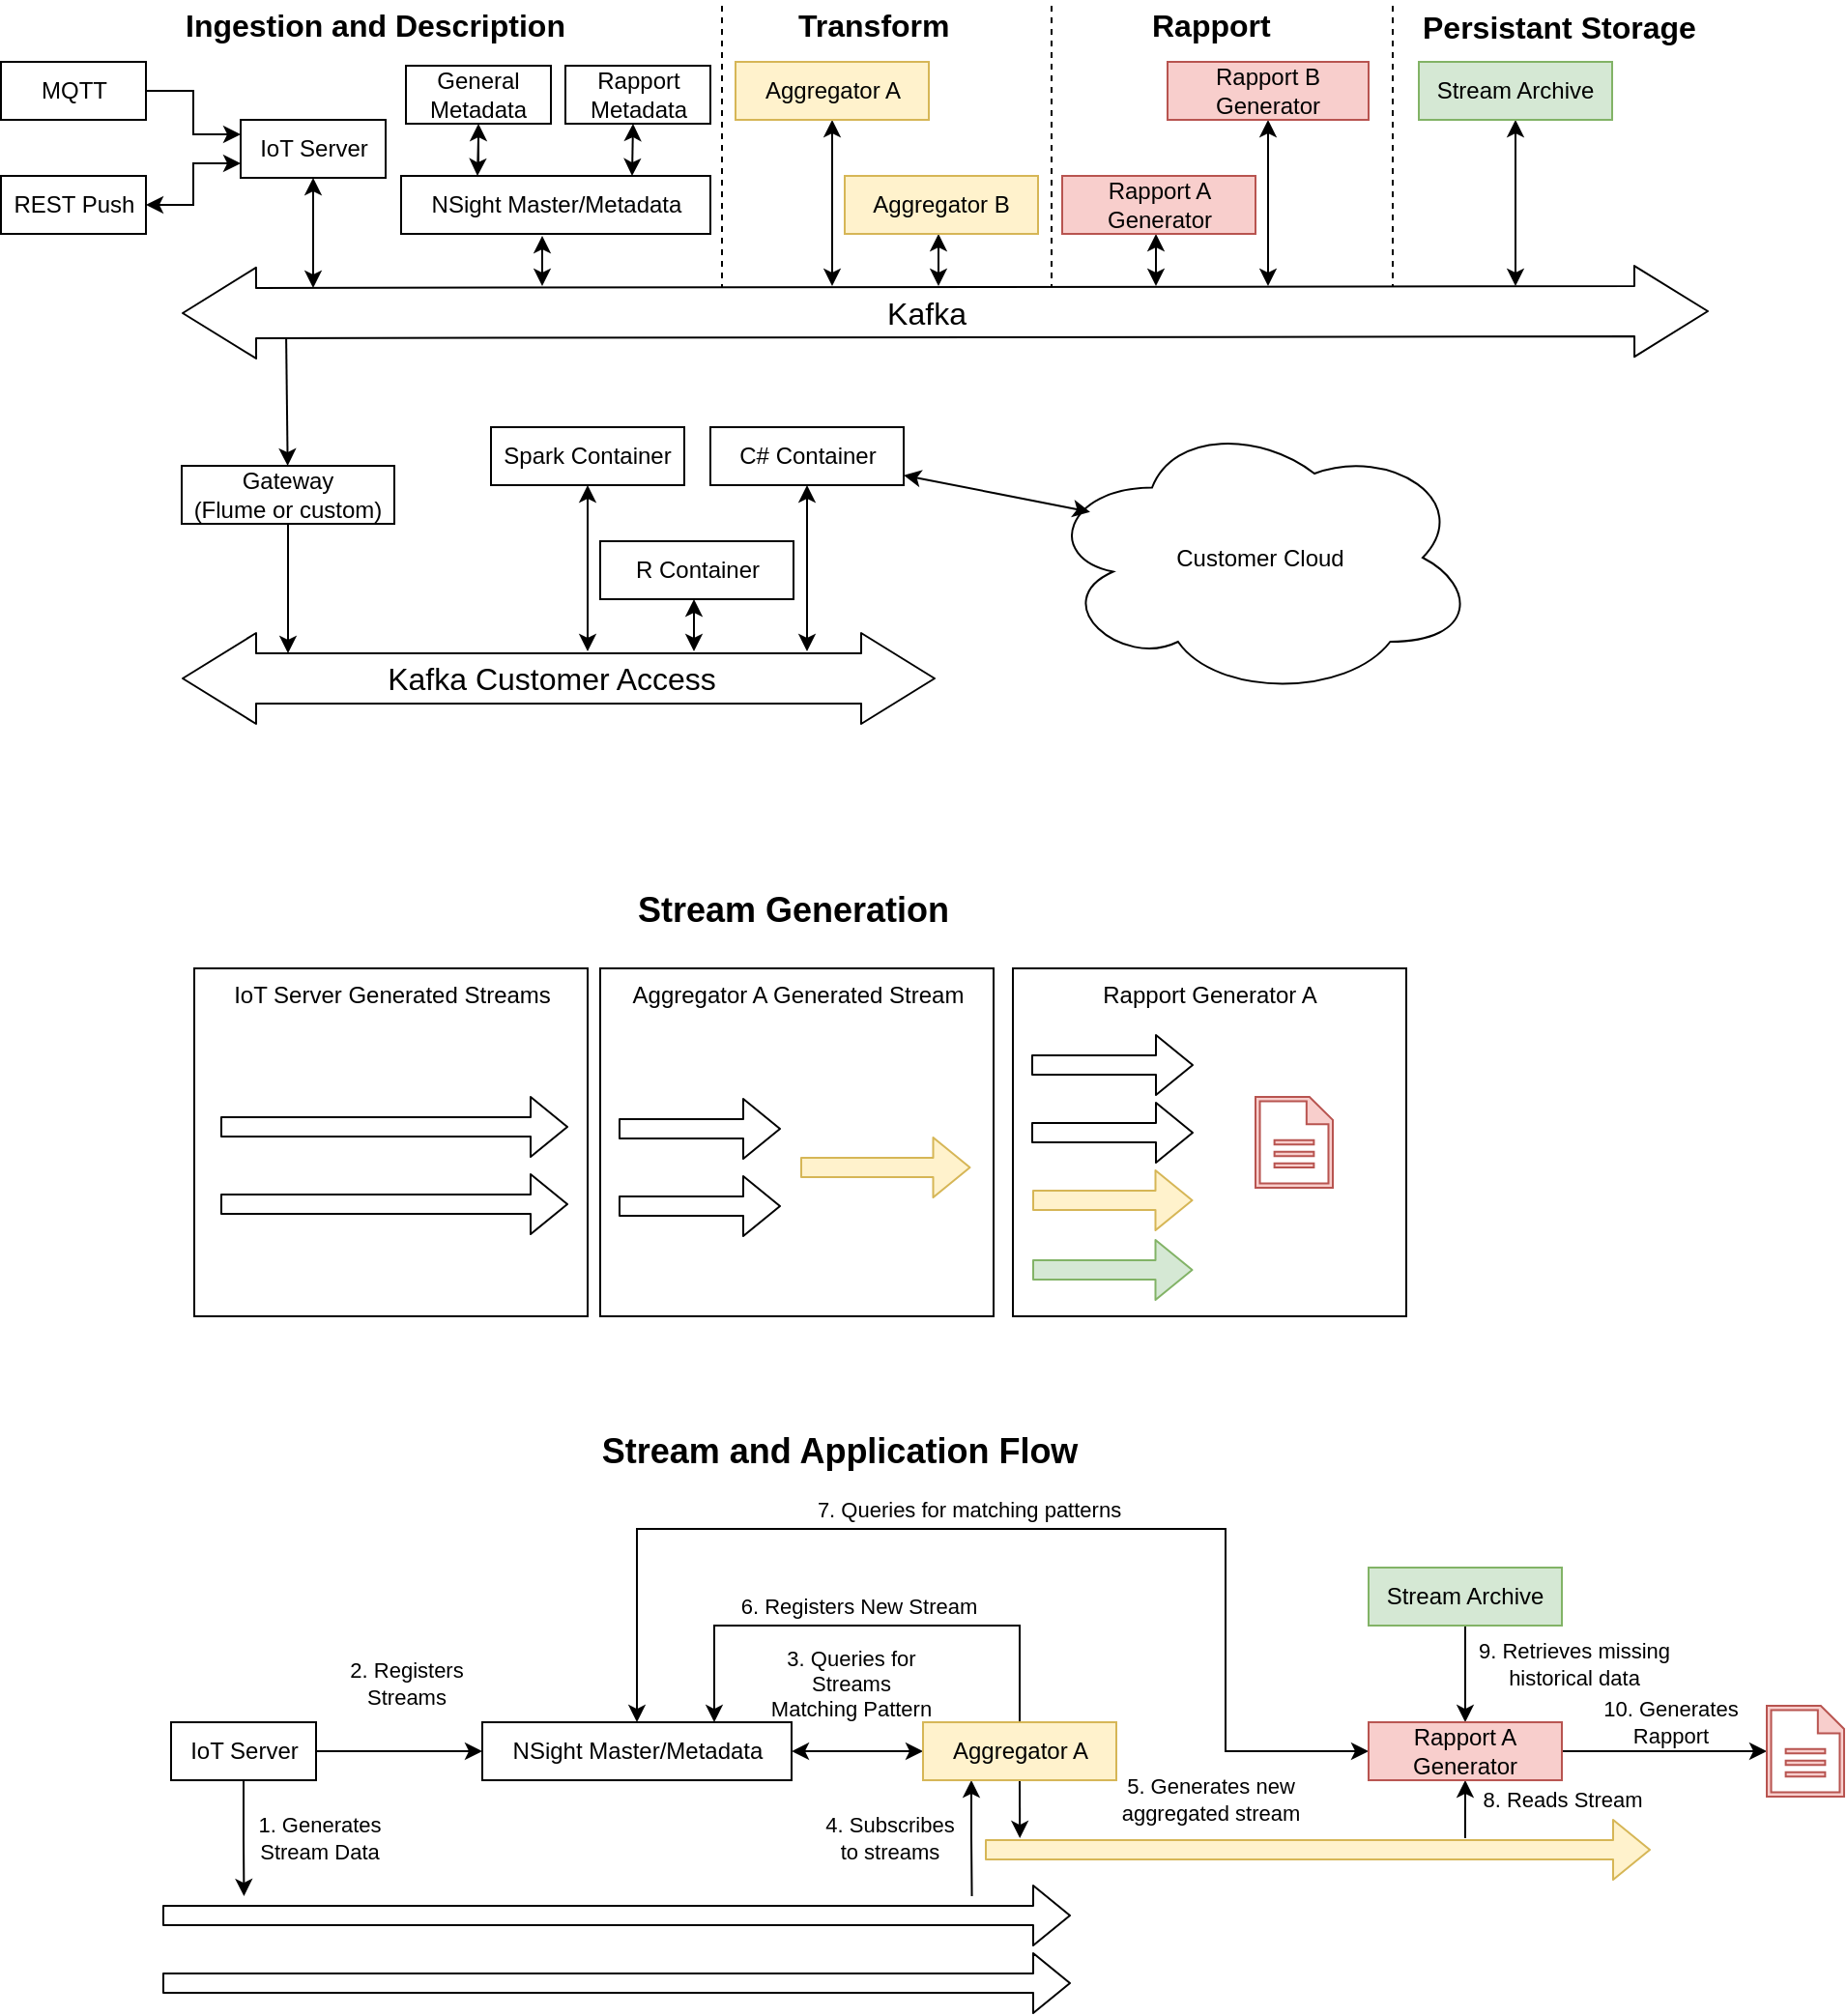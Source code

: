 <mxfile version="13.6.5">
    <diagram id="y07rfgUSt7vhjbyS16Ti" name="Page-1">
        <mxGraphModel dx="1191" dy="724" grid="1" gridSize="10" guides="1" tooltips="1" connect="1" arrows="1" fold="1" page="1" pageScale="1" pageWidth="827" pageHeight="1169" math="0" shadow="0">
            <root>
                <mxCell id="0"/>
                <mxCell id="1" parent="0"/>
                <mxCell id="PLT5M9D-RfHDKuC77rMl-66" value="" style="endArrow=none;dashed=1;html=1;" parent="1" edge="1">
                    <mxGeometry width="50" height="50" relative="1" as="geometry">
                        <mxPoint x="796.5" y="217" as="sourcePoint"/>
                        <mxPoint x="796.5" y="50" as="targetPoint"/>
                    </mxGeometry>
                </mxCell>
                <mxCell id="PLT5M9D-RfHDKuC77rMl-34" value="" style="endArrow=none;dashed=1;html=1;" parent="1" edge="1">
                    <mxGeometry width="50" height="50" relative="1" as="geometry">
                        <mxPoint x="620" y="217" as="sourcePoint"/>
                        <mxPoint x="620" y="50" as="targetPoint"/>
                    </mxGeometry>
                </mxCell>
                <mxCell id="PLT5M9D-RfHDKuC77rMl-53" value="IoT Server Generated Streams" style="rounded=0;whiteSpace=wrap;html=1;align=center;verticalAlign=top;" parent="1" vertex="1">
                    <mxGeometry x="176.5" y="550" width="203.5" height="180" as="geometry"/>
                </mxCell>
                <mxCell id="PLT5M9D-RfHDKuC77rMl-41" value="" style="endArrow=classic;html=1;" parent="1" target="PLT5M9D-RfHDKuC77rMl-38" edge="1">
                    <mxGeometry width="50" height="50" relative="1" as="geometry">
                        <mxPoint x="224" y="220" as="sourcePoint"/>
                        <mxPoint x="250" y="230" as="targetPoint"/>
                    </mxGeometry>
                </mxCell>
                <mxCell id="PLT5M9D-RfHDKuC77rMl-2" value="" style="endArrow=none;dashed=1;html=1;" parent="1" edge="1">
                    <mxGeometry width="50" height="50" relative="1" as="geometry">
                        <mxPoint x="449.5" y="217" as="sourcePoint"/>
                        <mxPoint x="449.5" y="50" as="targetPoint"/>
                    </mxGeometry>
                </mxCell>
                <mxCell id="PLT5M9D-RfHDKuC77rMl-4" value="" style="shape=flexArrow;endArrow=classic;startArrow=classic;html=1;fillColor=#ffffff;startWidth=20;startSize=12.33;width=26;endWidth=20;endSize=12.33;" parent="1" edge="1">
                    <mxGeometry width="50" height="50" relative="1" as="geometry">
                        <mxPoint x="170" y="211" as="sourcePoint"/>
                        <mxPoint x="960" y="210" as="targetPoint"/>
                    </mxGeometry>
                </mxCell>
                <mxCell id="PLT5M9D-RfHDKuC77rMl-5" value="&lt;font style=&quot;font-size: 16px&quot;&gt;Kafka&lt;/font&gt;" style="text;html=1;resizable=0;points=[];align=center;verticalAlign=middle;labelBackgroundColor=#ffffff;" parent="PLT5M9D-RfHDKuC77rMl-4" vertex="1" connectable="0">
                    <mxGeometry x="-0.289" y="-6" relative="1" as="geometry">
                        <mxPoint x="104" y="-6" as="offset"/>
                    </mxGeometry>
                </mxCell>
                <mxCell id="PLT5M9D-RfHDKuC77rMl-6" style="edgeStyle=orthogonalEdgeStyle;rounded=0;html=1;exitX=1;exitY=0.5;entryX=0;entryY=0.25;jettySize=auto;orthogonalLoop=1;" parent="1" source="PLT5M9D-RfHDKuC77rMl-7" target="PLT5M9D-RfHDKuC77rMl-11" edge="1">
                    <mxGeometry relative="1" as="geometry"/>
                </mxCell>
                <mxCell id="PLT5M9D-RfHDKuC77rMl-7" value="MQTT" style="rounded=0;whiteSpace=wrap;html=1;" parent="1" vertex="1">
                    <mxGeometry x="76.5" y="81" width="75" height="30" as="geometry"/>
                </mxCell>
                <mxCell id="PLT5M9D-RfHDKuC77rMl-8" style="edgeStyle=orthogonalEdgeStyle;rounded=0;html=1;exitX=1;exitY=0.5;entryX=0;entryY=0.75;jettySize=auto;orthogonalLoop=1;startArrow=classic;startFill=1;" parent="1" source="PLT5M9D-RfHDKuC77rMl-9" target="PLT5M9D-RfHDKuC77rMl-11" edge="1">
                    <mxGeometry relative="1" as="geometry"/>
                </mxCell>
                <mxCell id="PLT5M9D-RfHDKuC77rMl-9" value="REST Push" style="rounded=0;whiteSpace=wrap;html=1;" parent="1" vertex="1">
                    <mxGeometry x="76.5" y="140" width="75" height="30" as="geometry"/>
                </mxCell>
                <mxCell id="PLT5M9D-RfHDKuC77rMl-10" style="edgeStyle=none;rounded=0;orthogonalLoop=1;jettySize=auto;html=1;exitX=0.5;exitY=1;exitDx=0;exitDy=0;startArrow=classic;startFill=1;" parent="1" source="PLT5M9D-RfHDKuC77rMl-11" edge="1">
                    <mxGeometry relative="1" as="geometry">
                        <mxPoint x="238" y="198" as="targetPoint"/>
                    </mxGeometry>
                </mxCell>
                <mxCell id="PLT5M9D-RfHDKuC77rMl-11" value="IoT Server" style="rounded=0;whiteSpace=wrap;html=1;" parent="1" vertex="1">
                    <mxGeometry x="200.5" y="111" width="75" height="30" as="geometry"/>
                </mxCell>
                <mxCell id="PLT5M9D-RfHDKuC77rMl-13" value="&lt;div style=&quot;text-align: center&quot;&gt;&lt;span style=&quot;font-size: 16px&quot;&gt;Ingestion and Description&lt;/span&gt;&lt;/div&gt;" style="text;html=1;resizable=0;points=[];autosize=1;align=left;verticalAlign=top;spacingTop=-4;fontStyle=1" parent="1" vertex="1">
                    <mxGeometry x="170" y="50" width="210" height="20" as="geometry"/>
                </mxCell>
                <mxCell id="PLT5M9D-RfHDKuC77rMl-14" value="&lt;div style=&quot;text-align: center&quot;&gt;&lt;span style=&quot;font-size: 16px&quot;&gt;Transform&lt;/span&gt;&lt;/div&gt;" style="text;html=1;resizable=0;points=[];autosize=1;align=left;verticalAlign=top;spacingTop=-4;fontStyle=1" parent="1" vertex="1">
                    <mxGeometry x="486.5" y="50" width="90" height="20" as="geometry"/>
                </mxCell>
                <mxCell id="PLT5M9D-RfHDKuC77rMl-15" value="General Metadata" style="rounded=0;whiteSpace=wrap;html=1;" parent="1" vertex="1">
                    <mxGeometry x="286" y="83" width="75" height="30" as="geometry"/>
                </mxCell>
                <mxCell id="PLT5M9D-RfHDKuC77rMl-17" value="NSight Master/Metadata" style="rounded=0;whiteSpace=wrap;html=1;" parent="1" vertex="1">
                    <mxGeometry x="283.5" y="140" width="160" height="30" as="geometry"/>
                </mxCell>
                <mxCell id="PLT5M9D-RfHDKuC77rMl-18" style="edgeStyle=orthogonalEdgeStyle;rounded=0;html=1;jettySize=auto;orthogonalLoop=1;startArrow=classic;startFill=1;endArrow=classic;endFill=1;" parent="1" edge="1">
                    <mxGeometry relative="1" as="geometry">
                        <mxPoint x="356.5" y="197" as="targetPoint"/>
                        <mxPoint x="356.5" y="171" as="sourcePoint"/>
                    </mxGeometry>
                </mxCell>
                <mxCell id="PLT5M9D-RfHDKuC77rMl-20" style="edgeStyle=orthogonalEdgeStyle;rounded=0;html=1;exitX=0.5;exitY=1;startArrow=classic;startFill=1;jettySize=auto;orthogonalLoop=1;" parent="1" source="PLT5M9D-RfHDKuC77rMl-21" edge="1">
                    <mxGeometry relative="1" as="geometry">
                        <mxPoint x="506.5" y="197" as="targetPoint"/>
                    </mxGeometry>
                </mxCell>
                <mxCell id="PLT5M9D-RfHDKuC77rMl-21" value="Aggregator A" style="rounded=0;whiteSpace=wrap;html=1;fillColor=#fff2cc;strokeColor=#d6b656;" parent="1" vertex="1">
                    <mxGeometry x="456.5" y="81" width="100" height="30" as="geometry"/>
                </mxCell>
                <mxCell id="PLT5M9D-RfHDKuC77rMl-22" style="edgeStyle=orthogonalEdgeStyle;rounded=0;html=1;exitX=0.5;exitY=1;startArrow=classic;startFill=1;jettySize=auto;orthogonalLoop=1;" parent="1" edge="1">
                    <mxGeometry relative="1" as="geometry">
                        <mxPoint x="561.5" y="197" as="targetPoint"/>
                        <mxPoint x="561.5" y="170" as="sourcePoint"/>
                    </mxGeometry>
                </mxCell>
                <mxCell id="PLT5M9D-RfHDKuC77rMl-23" value="Aggregator B" style="rounded=0;whiteSpace=wrap;html=1;fillColor=#fff2cc;strokeColor=#d6b656;" parent="1" vertex="1">
                    <mxGeometry x="513" y="140" width="100" height="30" as="geometry"/>
                </mxCell>
                <mxCell id="PLT5M9D-RfHDKuC77rMl-27" style="edgeStyle=orthogonalEdgeStyle;rounded=0;html=1;exitX=0.5;exitY=1;startArrow=classic;startFill=1;jettySize=auto;orthogonalLoop=1;" parent="1" edge="1">
                    <mxGeometry relative="1" as="geometry">
                        <mxPoint x="674" y="197" as="targetPoint"/>
                        <mxPoint x="674" y="170" as="sourcePoint"/>
                    </mxGeometry>
                </mxCell>
                <mxCell id="PLT5M9D-RfHDKuC77rMl-28" value="Rapport A Generator" style="rounded=0;whiteSpace=wrap;html=1;fillColor=#f8cecc;strokeColor=#b85450;" parent="1" vertex="1">
                    <mxGeometry x="625.5" y="140" width="100" height="30" as="geometry"/>
                </mxCell>
                <mxCell id="PLT5M9D-RfHDKuC77rMl-29" style="edgeStyle=orthogonalEdgeStyle;rounded=0;html=1;startArrow=classic;startFill=1;jettySize=auto;orthogonalLoop=1;exitX=0.5;exitY=1;exitDx=0;exitDy=0;" parent="1" source="PLT5M9D-RfHDKuC77rMl-30" edge="1">
                    <mxGeometry relative="1" as="geometry">
                        <mxPoint x="732" y="197" as="targetPoint"/>
                        <mxPoint x="790" y="150" as="sourcePoint"/>
                    </mxGeometry>
                </mxCell>
                <mxCell id="PLT5M9D-RfHDKuC77rMl-30" value="Rapport B Generator" style="rounded=0;whiteSpace=wrap;html=1;fillColor=#f8cecc;strokeColor=#b85450;" parent="1" vertex="1">
                    <mxGeometry x="680" y="81" width="104" height="30" as="geometry"/>
                </mxCell>
                <mxCell id="PLT5M9D-RfHDKuC77rMl-33" style="edgeStyle=orthogonalEdgeStyle;rounded=0;html=1;jettySize=auto;orthogonalLoop=1;startArrow=classic;startFill=1;endArrow=classic;endFill=1;" parent="1" source="PLT5M9D-RfHDKuC77rMl-15" edge="1">
                    <mxGeometry relative="1" as="geometry">
                        <mxPoint x="323" y="140" as="targetPoint"/>
                        <mxPoint x="322.5" y="112" as="sourcePoint"/>
                    </mxGeometry>
                </mxCell>
                <mxCell id="PLT5M9D-RfHDKuC77rMl-35" value="&lt;div style=&quot;text-align: center&quot;&gt;&lt;span style=&quot;font-size: 16px&quot;&gt;Rapport&lt;/span&gt;&lt;/div&gt;" style="text;html=1;resizable=0;points=[];autosize=1;align=left;verticalAlign=top;spacingTop=-4;fontStyle=1" parent="1" vertex="1">
                    <mxGeometry x="670" y="50" width="80" height="20" as="geometry"/>
                </mxCell>
                <mxCell id="PLT5M9D-RfHDKuC77rMl-36" value="" style="shape=flexArrow;endArrow=classic;startArrow=classic;html=1;fillColor=#ffffff;startWidth=20;startSize=12.33;width=26;endWidth=20;endSize=12.33;" parent="1" edge="1">
                    <mxGeometry width="50" height="50" relative="1" as="geometry">
                        <mxPoint x="170" y="400" as="sourcePoint"/>
                        <mxPoint x="560" y="400" as="targetPoint"/>
                    </mxGeometry>
                </mxCell>
                <mxCell id="PLT5M9D-RfHDKuC77rMl-37" value="&lt;span style=&quot;font-size: 16px&quot;&gt;Kafka Customer Access&lt;/span&gt;" style="text;html=1;resizable=0;points=[];align=center;verticalAlign=middle;labelBackgroundColor=#ffffff;" parent="PLT5M9D-RfHDKuC77rMl-36" vertex="1" connectable="0">
                    <mxGeometry x="-0.289" y="-6" relative="1" as="geometry">
                        <mxPoint x="52" y="-6" as="offset"/>
                    </mxGeometry>
                </mxCell>
                <mxCell id="PLT5M9D-RfHDKuC77rMl-38" value="Gateway&lt;br&gt;(Flume or custom)" style="rounded=0;whiteSpace=wrap;html=1;" parent="1" vertex="1">
                    <mxGeometry x="170" y="290" width="110" height="30" as="geometry"/>
                </mxCell>
                <mxCell id="PLT5M9D-RfHDKuC77rMl-42" value="" style="endArrow=classic;html=1;" parent="1" source="PLT5M9D-RfHDKuC77rMl-38" edge="1">
                    <mxGeometry width="50" height="50" relative="1" as="geometry">
                        <mxPoint x="225" y="327" as="sourcePoint"/>
                        <mxPoint x="225" y="387" as="targetPoint"/>
                    </mxGeometry>
                </mxCell>
                <mxCell id="PLT5M9D-RfHDKuC77rMl-43" style="edgeStyle=orthogonalEdgeStyle;rounded=0;html=1;exitX=0.5;exitY=1;startArrow=classic;startFill=1;jettySize=auto;orthogonalLoop=1;" parent="1" source="PLT5M9D-RfHDKuC77rMl-44" edge="1">
                    <mxGeometry relative="1" as="geometry">
                        <mxPoint x="380" y="386" as="targetPoint"/>
                    </mxGeometry>
                </mxCell>
                <mxCell id="PLT5M9D-RfHDKuC77rMl-44" value="Spark Container" style="rounded=0;whiteSpace=wrap;html=1;" parent="1" vertex="1">
                    <mxGeometry x="330" y="270" width="100" height="30" as="geometry"/>
                </mxCell>
                <mxCell id="PLT5M9D-RfHDKuC77rMl-45" style="edgeStyle=orthogonalEdgeStyle;rounded=0;html=1;exitX=0.5;exitY=1;startArrow=classic;startFill=1;jettySize=auto;orthogonalLoop=1;" parent="1" edge="1">
                    <mxGeometry relative="1" as="geometry">
                        <mxPoint x="435" y="386" as="targetPoint"/>
                        <mxPoint x="435" y="359" as="sourcePoint"/>
                    </mxGeometry>
                </mxCell>
                <mxCell id="PLT5M9D-RfHDKuC77rMl-46" value="R Container" style="rounded=0;whiteSpace=wrap;html=1;" parent="1" vertex="1">
                    <mxGeometry x="386.5" y="329" width="100" height="30" as="geometry"/>
                </mxCell>
                <mxCell id="PLT5M9D-RfHDKuC77rMl-47" style="edgeStyle=orthogonalEdgeStyle;rounded=0;html=1;exitX=0.5;exitY=1;startArrow=classic;startFill=1;jettySize=auto;orthogonalLoop=1;" parent="1" source="PLT5M9D-RfHDKuC77rMl-48" edge="1">
                    <mxGeometry relative="1" as="geometry">
                        <mxPoint x="493.5" y="386" as="targetPoint"/>
                    </mxGeometry>
                </mxCell>
                <mxCell id="PLT5M9D-RfHDKuC77rMl-48" value="C# Container" style="rounded=0;whiteSpace=wrap;html=1;" parent="1" vertex="1">
                    <mxGeometry x="443.5" y="270" width="100" height="30" as="geometry"/>
                </mxCell>
                <mxCell id="PLT5M9D-RfHDKuC77rMl-49" value="Customer Cloud" style="ellipse;shape=cloud;whiteSpace=wrap;html=1;" parent="1" vertex="1">
                    <mxGeometry x="616" y="265" width="224" height="145" as="geometry"/>
                </mxCell>
                <mxCell id="PLT5M9D-RfHDKuC77rMl-50" value="" style="endArrow=classic;startArrow=classic;html=1;entryX=0.107;entryY=0.337;entryDx=0;entryDy=0;entryPerimeter=0;" parent="1" source="PLT5M9D-RfHDKuC77rMl-48" target="PLT5M9D-RfHDKuC77rMl-49" edge="1">
                    <mxGeometry width="50" height="50" relative="1" as="geometry">
                        <mxPoint x="560" y="320" as="sourcePoint"/>
                        <mxPoint x="610" y="270" as="targetPoint"/>
                    </mxGeometry>
                </mxCell>
                <mxCell id="PLT5M9D-RfHDKuC77rMl-51" value="" style="shape=flexArrow;endArrow=classic;html=1;" parent="1" edge="1">
                    <mxGeometry width="50" height="50" relative="1" as="geometry">
                        <mxPoint x="190" y="632" as="sourcePoint"/>
                        <mxPoint x="370" y="632" as="targetPoint"/>
                    </mxGeometry>
                </mxCell>
                <mxCell id="PLT5M9D-RfHDKuC77rMl-52" value="" style="shape=flexArrow;endArrow=classic;html=1;" parent="1" edge="1">
                    <mxGeometry width="50" height="50" relative="1" as="geometry">
                        <mxPoint x="190" y="672" as="sourcePoint"/>
                        <mxPoint x="370" y="672" as="targetPoint"/>
                    </mxGeometry>
                </mxCell>
                <mxCell id="PLT5M9D-RfHDKuC77rMl-54" value="Aggregator A Generated Stream" style="rounded=0;whiteSpace=wrap;html=1;align=center;verticalAlign=top;" parent="1" vertex="1">
                    <mxGeometry x="386.5" y="550" width="203.5" height="180" as="geometry"/>
                </mxCell>
                <mxCell id="PLT5M9D-RfHDKuC77rMl-55" value="" style="shape=flexArrow;endArrow=classic;html=1;fillColor=#fff2cc;strokeColor=#d6b656;" parent="1" edge="1">
                    <mxGeometry width="50" height="50" relative="1" as="geometry">
                        <mxPoint x="490" y="653" as="sourcePoint"/>
                        <mxPoint x="578.25" y="653" as="targetPoint"/>
                    </mxGeometry>
                </mxCell>
                <mxCell id="PLT5M9D-RfHDKuC77rMl-57" value="" style="shape=flexArrow;endArrow=classic;html=1;" parent="1" edge="1">
                    <mxGeometry width="50" height="50" relative="1" as="geometry">
                        <mxPoint x="396" y="633" as="sourcePoint"/>
                        <mxPoint x="480" y="633" as="targetPoint"/>
                    </mxGeometry>
                </mxCell>
                <mxCell id="PLT5M9D-RfHDKuC77rMl-58" value="" style="shape=flexArrow;endArrow=classic;html=1;" parent="1" edge="1">
                    <mxGeometry width="50" height="50" relative="1" as="geometry">
                        <mxPoint x="396" y="673" as="sourcePoint"/>
                        <mxPoint x="480" y="673" as="targetPoint"/>
                    </mxGeometry>
                </mxCell>
                <mxCell id="PLT5M9D-RfHDKuC77rMl-59" value="Rapport Generator A" style="rounded=0;whiteSpace=wrap;html=1;align=center;verticalAlign=top;" parent="1" vertex="1">
                    <mxGeometry x="600" y="550" width="203.5" height="180" as="geometry"/>
                </mxCell>
                <mxCell id="PLT5M9D-RfHDKuC77rMl-61" value="" style="shape=flexArrow;endArrow=classic;html=1;" parent="1" edge="1">
                    <mxGeometry width="50" height="50" relative="1" as="geometry">
                        <mxPoint x="609.5" y="600" as="sourcePoint"/>
                        <mxPoint x="693.5" y="600" as="targetPoint"/>
                    </mxGeometry>
                </mxCell>
                <mxCell id="PLT5M9D-RfHDKuC77rMl-62" value="" style="shape=flexArrow;endArrow=classic;html=1;" parent="1" edge="1">
                    <mxGeometry width="50" height="50" relative="1" as="geometry">
                        <mxPoint x="609.5" y="635" as="sourcePoint"/>
                        <mxPoint x="693.5" y="635" as="targetPoint"/>
                    </mxGeometry>
                </mxCell>
                <mxCell id="PLT5M9D-RfHDKuC77rMl-63" value="" style="shape=flexArrow;endArrow=classic;html=1;fillColor=#fff2cc;strokeColor=#d6b656;" parent="1" edge="1">
                    <mxGeometry width="50" height="50" relative="1" as="geometry">
                        <mxPoint x="610" y="670" as="sourcePoint"/>
                        <mxPoint x="693.25" y="670" as="targetPoint"/>
                    </mxGeometry>
                </mxCell>
                <mxCell id="PLT5M9D-RfHDKuC77rMl-67" style="edgeStyle=orthogonalEdgeStyle;rounded=0;html=1;exitX=0.5;exitY=1;startArrow=classic;startFill=1;jettySize=auto;orthogonalLoop=1;" parent="1" source="PLT5M9D-RfHDKuC77rMl-68" edge="1">
                    <mxGeometry relative="1" as="geometry">
                        <mxPoint x="860" y="197" as="targetPoint"/>
                    </mxGeometry>
                </mxCell>
                <mxCell id="PLT5M9D-RfHDKuC77rMl-68" value="Stream Archive" style="rounded=0;whiteSpace=wrap;html=1;fillColor=#d5e8d4;strokeColor=#82b366;" parent="1" vertex="1">
                    <mxGeometry x="810" y="81" width="100" height="30" as="geometry"/>
                </mxCell>
                <mxCell id="PLT5M9D-RfHDKuC77rMl-69" value="" style="shape=flexArrow;endArrow=classic;html=1;fillColor=#d5e8d4;strokeColor=#82b366;" parent="1" edge="1">
                    <mxGeometry width="50" height="50" relative="1" as="geometry">
                        <mxPoint x="610" y="706" as="sourcePoint"/>
                        <mxPoint x="693.25" y="706" as="targetPoint"/>
                    </mxGeometry>
                </mxCell>
                <mxCell id="PLT5M9D-RfHDKuC77rMl-70" value="&lt;font style=&quot;font-size: 18px&quot;&gt;&lt;b&gt;Stream Generation&lt;/b&gt;&lt;/font&gt;" style="text;html=1;align=center;verticalAlign=middle;resizable=0;points=[];autosize=1;" parent="1" vertex="1">
                    <mxGeometry x="396" y="510" width="180" height="20" as="geometry"/>
                </mxCell>
                <mxCell id="PLT5M9D-RfHDKuC77rMl-71" value="" style="pointerEvents=1;shadow=0;dashed=0;html=1;strokeColor=#b85450;fillColor=#f8cecc;labelPosition=center;verticalLabelPosition=bottom;verticalAlign=top;outlineConnect=0;align=center;shape=mxgraph.office.concepts.document;" parent="1" vertex="1">
                    <mxGeometry x="725.5" y="616.5" width="40" height="47" as="geometry"/>
                </mxCell>
                <mxCell id="PLT5M9D-RfHDKuC77rMl-72" value="&lt;div style=&quot;text-align: center&quot;&gt;&lt;span style=&quot;font-size: 16px&quot;&gt;Persistant Storage&lt;/span&gt;&lt;/div&gt;" style="text;html=1;resizable=0;points=[];autosize=1;align=left;verticalAlign=top;spacingTop=-4;fontStyle=1" parent="1" vertex="1">
                    <mxGeometry x="810" y="51" width="160" height="20" as="geometry"/>
                </mxCell>
                <mxCell id="PLT5M9D-RfHDKuC77rMl-73" value="Rapport Metadata" style="rounded=0;whiteSpace=wrap;html=1;" parent="1" vertex="1">
                    <mxGeometry x="368.5" y="83" width="75" height="30" as="geometry"/>
                </mxCell>
                <mxCell id="PLT5M9D-RfHDKuC77rMl-74" style="edgeStyle=orthogonalEdgeStyle;rounded=0;html=1;jettySize=auto;orthogonalLoop=1;startArrow=classic;startFill=1;endArrow=classic;endFill=1;" parent="1" edge="1">
                    <mxGeometry relative="1" as="geometry">
                        <mxPoint x="403" y="140.0" as="targetPoint"/>
                        <mxPoint x="403.483" y="113" as="sourcePoint"/>
                    </mxGeometry>
                </mxCell>
                <mxCell id="PLT5M9D-RfHDKuC77rMl-91" value="3. Queries for&lt;br&gt;Streams&lt;br&gt;Matching Pattern" style="edgeStyle=orthogonalEdgeStyle;rounded=0;orthogonalLoop=1;jettySize=auto;html=1;exitX=0;exitY=0.5;exitDx=0;exitDy=0;entryX=1;entryY=0.5;entryDx=0;entryDy=0;startArrow=classic;startFill=1;" parent="1" source="PLT5M9D-RfHDKuC77rMl-98" target="PLT5M9D-RfHDKuC77rMl-99" edge="1">
                    <mxGeometry x="0.118" y="-35" relative="1" as="geometry">
                        <mxPoint as="offset"/>
                    </mxGeometry>
                </mxCell>
                <mxCell id="PLT5M9D-RfHDKuC77rMl-92" style="edgeStyle=orthogonalEdgeStyle;rounded=0;orthogonalLoop=1;jettySize=auto;html=1;exitX=0.5;exitY=1;exitDx=0;exitDy=0;" parent="1" source="PLT5M9D-RfHDKuC77rMl-98" edge="1">
                    <mxGeometry relative="1" as="geometry">
                        <mxPoint x="603.603" y="1000.02" as="targetPoint"/>
                    </mxGeometry>
                </mxCell>
                <mxCell id="PLT5M9D-RfHDKuC77rMl-93" value="5. Generates new&lt;br&gt;aggregated stream" style="edgeLabel;html=1;align=center;verticalAlign=middle;resizable=0;points=[];" parent="PLT5M9D-RfHDKuC77rMl-92" vertex="1" connectable="0">
                    <mxGeometry x="-0.191" y="-1" relative="1" as="geometry">
                        <mxPoint x="99.21" y="-2.44" as="offset"/>
                    </mxGeometry>
                </mxCell>
                <mxCell id="PLT5M9D-RfHDKuC77rMl-94" style="edgeStyle=orthogonalEdgeStyle;rounded=0;orthogonalLoop=1;jettySize=auto;html=1;exitX=0.25;exitY=1;exitDx=0;exitDy=0;startArrow=classic;startFill=1;endArrow=none;endFill=0;" parent="1" source="PLT5M9D-RfHDKuC77rMl-98" edge="1">
                    <mxGeometry relative="1" as="geometry">
                        <mxPoint x="578.776" y="1030.02" as="targetPoint"/>
                    </mxGeometry>
                </mxCell>
                <mxCell id="PLT5M9D-RfHDKuC77rMl-95" value="4. Subscribes&lt;br&gt;to streams" style="edgeLabel;html=1;align=center;verticalAlign=middle;resizable=0;points=[];" parent="PLT5M9D-RfHDKuC77rMl-94" vertex="1" connectable="0">
                    <mxGeometry x="-0.048" y="-1" relative="1" as="geometry">
                        <mxPoint x="-42" y="1.03" as="offset"/>
                    </mxGeometry>
                </mxCell>
                <mxCell id="PLT5M9D-RfHDKuC77rMl-117" value="6. Registers New Stream" style="edgeStyle=orthogonalEdgeStyle;rounded=0;orthogonalLoop=1;jettySize=auto;html=1;exitX=0.5;exitY=0;exitDx=0;exitDy=0;entryX=0.75;entryY=0;entryDx=0;entryDy=0;startArrow=none;startFill=0;endArrow=classic;endFill=1;" parent="1" source="PLT5M9D-RfHDKuC77rMl-98" target="PLT5M9D-RfHDKuC77rMl-99" edge="1">
                    <mxGeometry x="0.035" y="-10" relative="1" as="geometry">
                        <Array as="points">
                            <mxPoint x="603" y="890"/>
                            <mxPoint x="445" y="890"/>
                        </Array>
                        <mxPoint as="offset"/>
                    </mxGeometry>
                </mxCell>
                <mxCell id="PLT5M9D-RfHDKuC77rMl-98" value="Aggregator A" style="rounded=0;whiteSpace=wrap;html=1;fillColor=#fff2cc;strokeColor=#d6b656;" parent="1" vertex="1">
                    <mxGeometry x="553.5" y="940.02" width="100" height="30" as="geometry"/>
                </mxCell>
                <mxCell id="PLT5M9D-RfHDKuC77rMl-99" value="NSight Master/Metadata" style="rounded=0;whiteSpace=wrap;html=1;" parent="1" vertex="1">
                    <mxGeometry x="325.5" y="940.02" width="160" height="30" as="geometry"/>
                </mxCell>
                <mxCell id="PLT5M9D-RfHDKuC77rMl-100" value="1. Generates&lt;br&gt;Stream Data" style="edgeStyle=orthogonalEdgeStyle;rounded=0;orthogonalLoop=1;jettySize=auto;html=1;exitX=0.5;exitY=1;exitDx=0;exitDy=0;" parent="1" source="PLT5M9D-RfHDKuC77rMl-102" edge="1">
                    <mxGeometry x="0.004" y="38" relative="1" as="geometry">
                        <mxPoint x="202.224" y="1030.02" as="targetPoint"/>
                        <mxPoint as="offset"/>
                    </mxGeometry>
                </mxCell>
                <mxCell id="PLT5M9D-RfHDKuC77rMl-101" value="2. Registers&lt;br&gt;Streams" style="edgeStyle=orthogonalEdgeStyle;rounded=0;orthogonalLoop=1;jettySize=auto;html=1;exitX=1;exitY=0.5;exitDx=0;exitDy=0;" parent="1" source="PLT5M9D-RfHDKuC77rMl-102" target="PLT5M9D-RfHDKuC77rMl-99" edge="1">
                    <mxGeometry x="0.07" y="35" relative="1" as="geometry">
                        <mxPoint as="offset"/>
                    </mxGeometry>
                </mxCell>
                <mxCell id="PLT5M9D-RfHDKuC77rMl-102" value="IoT Server" style="rounded=0;whiteSpace=wrap;html=1;" parent="1" vertex="1">
                    <mxGeometry x="164.5" y="940.02" width="75" height="30" as="geometry"/>
                </mxCell>
                <mxCell id="PLT5M9D-RfHDKuC77rMl-103" value="" style="shape=flexArrow;endArrow=classic;html=1;" parent="1" edge="1">
                    <mxGeometry width="50" height="50" relative="1" as="geometry">
                        <mxPoint x="160" y="1040.02" as="sourcePoint"/>
                        <mxPoint x="630" y="1040" as="targetPoint"/>
                    </mxGeometry>
                </mxCell>
                <mxCell id="PLT5M9D-RfHDKuC77rMl-104" value="" style="shape=flexArrow;endArrow=classic;html=1;" parent="1" edge="1">
                    <mxGeometry width="50" height="50" relative="1" as="geometry">
                        <mxPoint x="160" y="1075.02" as="sourcePoint"/>
                        <mxPoint x="630" y="1075" as="targetPoint"/>
                    </mxGeometry>
                </mxCell>
                <mxCell id="PLT5M9D-RfHDKuC77rMl-105" value="" style="shape=flexArrow;endArrow=classic;html=1;fillColor=#fff2cc;strokeColor=#d6b656;" parent="1" edge="1">
                    <mxGeometry width="50" height="50" relative="1" as="geometry">
                        <mxPoint x="585.5" y="1006.02" as="sourcePoint"/>
                        <mxPoint x="930" y="1006" as="targetPoint"/>
                    </mxGeometry>
                </mxCell>
                <mxCell id="PLT5M9D-RfHDKuC77rMl-120" style="edgeStyle=orthogonalEdgeStyle;rounded=0;orthogonalLoop=1;jettySize=auto;html=1;exitX=0;exitY=0.5;exitDx=0;exitDy=0;entryX=0.5;entryY=0;entryDx=0;entryDy=0;startArrow=classic;startFill=1;endArrow=classic;endFill=1;" parent="1" source="PLT5M9D-RfHDKuC77rMl-118" target="PLT5M9D-RfHDKuC77rMl-99" edge="1">
                    <mxGeometry relative="1" as="geometry">
                        <Array as="points">
                            <mxPoint x="710" y="955"/>
                            <mxPoint x="710" y="840"/>
                            <mxPoint x="405" y="840"/>
                        </Array>
                    </mxGeometry>
                </mxCell>
                <mxCell id="PLT5M9D-RfHDKuC77rMl-121" value="7. Queries for matching patterns" style="edgeLabel;html=1;align=center;verticalAlign=middle;resizable=0;points=[];" parent="PLT5M9D-RfHDKuC77rMl-120" vertex="1" connectable="0">
                    <mxGeometry x="0.067" y="1" relative="1" as="geometry">
                        <mxPoint x="-5.91" y="-11.03" as="offset"/>
                    </mxGeometry>
                </mxCell>
                <mxCell id="PLT5M9D-RfHDKuC77rMl-122" value="9. Retrieves missing&lt;br&gt;historical data" style="edgeStyle=orthogonalEdgeStyle;rounded=0;orthogonalLoop=1;jettySize=auto;html=1;exitX=0.5;exitY=0;exitDx=0;exitDy=0;startArrow=classic;startFill=1;endArrow=none;endFill=0;" parent="1" source="PLT5M9D-RfHDKuC77rMl-118" target="PLT5M9D-RfHDKuC77rMl-119" edge="1">
                    <mxGeometry x="0.2" y="-56" relative="1" as="geometry">
                        <mxPoint as="offset"/>
                    </mxGeometry>
                </mxCell>
                <mxCell id="PLT5M9D-RfHDKuC77rMl-124" style="edgeStyle=orthogonalEdgeStyle;rounded=0;orthogonalLoop=1;jettySize=auto;html=1;exitX=0.5;exitY=1;exitDx=0;exitDy=0;startArrow=classic;startFill=1;endArrow=none;endFill=0;" parent="1" source="PLT5M9D-RfHDKuC77rMl-118" edge="1">
                    <mxGeometry relative="1" as="geometry">
                        <mxPoint x="833.966" y="1000" as="targetPoint"/>
                    </mxGeometry>
                </mxCell>
                <mxCell id="PLT5M9D-RfHDKuC77rMl-125" value="8. Reads Stream" style="edgeLabel;html=1;align=center;verticalAlign=middle;resizable=0;points=[];" parent="PLT5M9D-RfHDKuC77rMl-124" vertex="1" connectable="0">
                    <mxGeometry x="0.183" y="-1" relative="1" as="geometry">
                        <mxPoint x="51.02" y="-7.95" as="offset"/>
                    </mxGeometry>
                </mxCell>
                <mxCell id="PLT5M9D-RfHDKuC77rMl-126" style="edgeStyle=orthogonalEdgeStyle;rounded=0;orthogonalLoop=1;jettySize=auto;html=1;exitX=1;exitY=0.5;exitDx=0;exitDy=0;startArrow=none;startFill=0;endArrow=classic;endFill=1;" parent="1" source="PLT5M9D-RfHDKuC77rMl-118" target="PLT5M9D-RfHDKuC77rMl-123" edge="1">
                    <mxGeometry relative="1" as="geometry"/>
                </mxCell>
                <mxCell id="PLT5M9D-RfHDKuC77rMl-127" value="10. Generates&lt;br&gt;Rapport" style="edgeLabel;html=1;align=center;verticalAlign=middle;resizable=0;points=[];" parent="PLT5M9D-RfHDKuC77rMl-126" vertex="1" connectable="0">
                    <mxGeometry x="-0.044" y="2" relative="1" as="geometry">
                        <mxPoint x="5.66" y="-13" as="offset"/>
                    </mxGeometry>
                </mxCell>
                <mxCell id="PLT5M9D-RfHDKuC77rMl-118" value="Rapport A Generator" style="rounded=0;whiteSpace=wrap;html=1;fillColor=#f8cecc;strokeColor=#b85450;" parent="1" vertex="1">
                    <mxGeometry x="784" y="940.02" width="100" height="30" as="geometry"/>
                </mxCell>
                <mxCell id="PLT5M9D-RfHDKuC77rMl-119" value="Stream Archive" style="rounded=0;whiteSpace=wrap;html=1;fillColor=#d5e8d4;strokeColor=#82b366;" parent="1" vertex="1">
                    <mxGeometry x="784" y="860" width="100" height="30" as="geometry"/>
                </mxCell>
                <mxCell id="PLT5M9D-RfHDKuC77rMl-123" value="" style="pointerEvents=1;shadow=0;dashed=0;html=1;strokeColor=#b85450;fillColor=#f8cecc;labelPosition=center;verticalLabelPosition=bottom;verticalAlign=top;outlineConnect=0;align=center;shape=mxgraph.office.concepts.document;" parent="1" vertex="1">
                    <mxGeometry x="990" y="931.52" width="40" height="47" as="geometry"/>
                </mxCell>
                <mxCell id="PLT5M9D-RfHDKuC77rMl-128" value="&lt;font style=&quot;font-size: 18px&quot;&gt;&lt;b&gt;Stream and Application Flow&lt;/b&gt;&lt;/font&gt;" style="text;html=1;align=center;verticalAlign=middle;resizable=0;points=[];autosize=1;" parent="1" vertex="1">
                    <mxGeometry x="380" y="790" width="260" height="20" as="geometry"/>
                </mxCell>
            </root>
        </mxGraphModel>
    </diagram>
</mxfile>